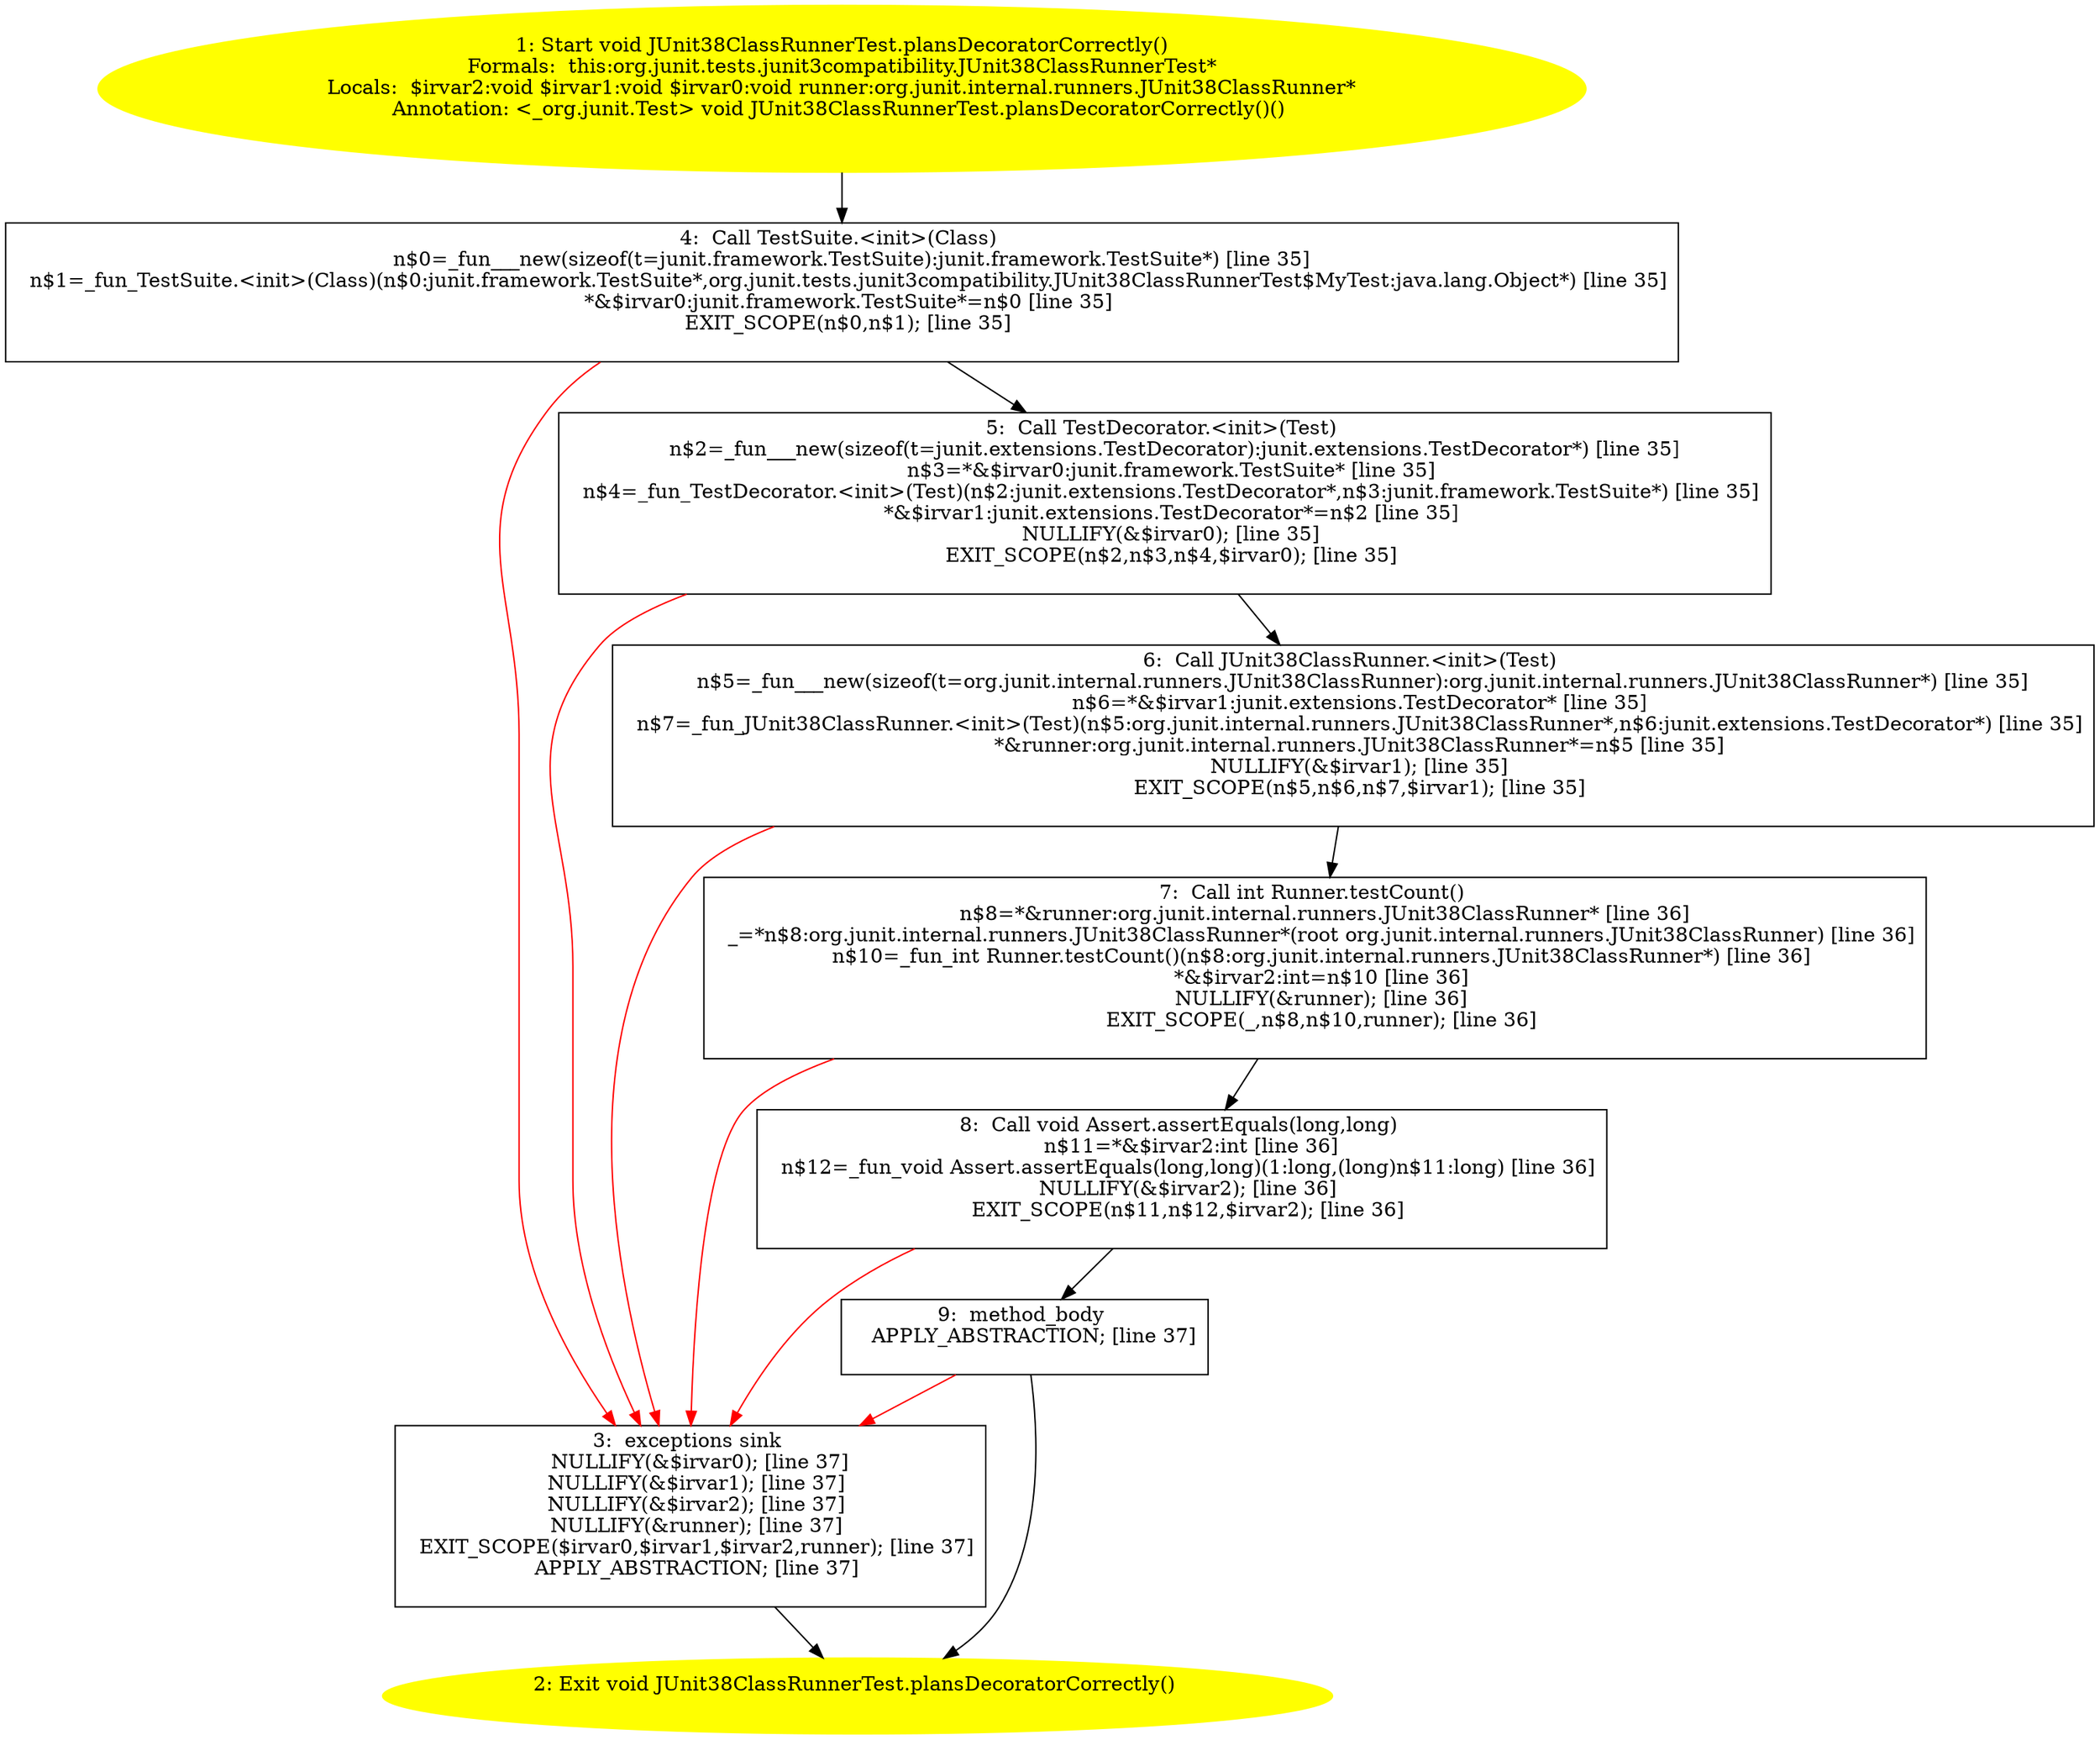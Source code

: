 /* @generated */
digraph cfg {
"org.junit.tests.junit3compatibility.JUnit38ClassRunnerTest.plansDecoratorCorrectly():void.0b02c326a5466c94dcd8a360a873ce30_1" [label="1: Start void JUnit38ClassRunnerTest.plansDecoratorCorrectly()\nFormals:  this:org.junit.tests.junit3compatibility.JUnit38ClassRunnerTest*\nLocals:  $irvar2:void $irvar1:void $irvar0:void runner:org.junit.internal.runners.JUnit38ClassRunner*\nAnnotation: <_org.junit.Test> void JUnit38ClassRunnerTest.plansDecoratorCorrectly()() \n  " color=yellow style=filled]
	

	 "org.junit.tests.junit3compatibility.JUnit38ClassRunnerTest.plansDecoratorCorrectly():void.0b02c326a5466c94dcd8a360a873ce30_1" -> "org.junit.tests.junit3compatibility.JUnit38ClassRunnerTest.plansDecoratorCorrectly():void.0b02c326a5466c94dcd8a360a873ce30_4" ;
"org.junit.tests.junit3compatibility.JUnit38ClassRunnerTest.plansDecoratorCorrectly():void.0b02c326a5466c94dcd8a360a873ce30_2" [label="2: Exit void JUnit38ClassRunnerTest.plansDecoratorCorrectly() \n  " color=yellow style=filled]
	

"org.junit.tests.junit3compatibility.JUnit38ClassRunnerTest.plansDecoratorCorrectly():void.0b02c326a5466c94dcd8a360a873ce30_3" [label="3:  exceptions sink \n   NULLIFY(&$irvar0); [line 37]\n  NULLIFY(&$irvar1); [line 37]\n  NULLIFY(&$irvar2); [line 37]\n  NULLIFY(&runner); [line 37]\n  EXIT_SCOPE($irvar0,$irvar1,$irvar2,runner); [line 37]\n  APPLY_ABSTRACTION; [line 37]\n " shape="box"]
	

	 "org.junit.tests.junit3compatibility.JUnit38ClassRunnerTest.plansDecoratorCorrectly():void.0b02c326a5466c94dcd8a360a873ce30_3" -> "org.junit.tests.junit3compatibility.JUnit38ClassRunnerTest.plansDecoratorCorrectly():void.0b02c326a5466c94dcd8a360a873ce30_2" ;
"org.junit.tests.junit3compatibility.JUnit38ClassRunnerTest.plansDecoratorCorrectly():void.0b02c326a5466c94dcd8a360a873ce30_4" [label="4:  Call TestSuite.<init>(Class) \n   n$0=_fun___new(sizeof(t=junit.framework.TestSuite):junit.framework.TestSuite*) [line 35]\n  n$1=_fun_TestSuite.<init>(Class)(n$0:junit.framework.TestSuite*,org.junit.tests.junit3compatibility.JUnit38ClassRunnerTest$MyTest:java.lang.Object*) [line 35]\n  *&$irvar0:junit.framework.TestSuite*=n$0 [line 35]\n  EXIT_SCOPE(n$0,n$1); [line 35]\n " shape="box"]
	

	 "org.junit.tests.junit3compatibility.JUnit38ClassRunnerTest.plansDecoratorCorrectly():void.0b02c326a5466c94dcd8a360a873ce30_4" -> "org.junit.tests.junit3compatibility.JUnit38ClassRunnerTest.plansDecoratorCorrectly():void.0b02c326a5466c94dcd8a360a873ce30_5" ;
	 "org.junit.tests.junit3compatibility.JUnit38ClassRunnerTest.plansDecoratorCorrectly():void.0b02c326a5466c94dcd8a360a873ce30_4" -> "org.junit.tests.junit3compatibility.JUnit38ClassRunnerTest.plansDecoratorCorrectly():void.0b02c326a5466c94dcd8a360a873ce30_3" [color="red" ];
"org.junit.tests.junit3compatibility.JUnit38ClassRunnerTest.plansDecoratorCorrectly():void.0b02c326a5466c94dcd8a360a873ce30_5" [label="5:  Call TestDecorator.<init>(Test) \n   n$2=_fun___new(sizeof(t=junit.extensions.TestDecorator):junit.extensions.TestDecorator*) [line 35]\n  n$3=*&$irvar0:junit.framework.TestSuite* [line 35]\n  n$4=_fun_TestDecorator.<init>(Test)(n$2:junit.extensions.TestDecorator*,n$3:junit.framework.TestSuite*) [line 35]\n  *&$irvar1:junit.extensions.TestDecorator*=n$2 [line 35]\n  NULLIFY(&$irvar0); [line 35]\n  EXIT_SCOPE(n$2,n$3,n$4,$irvar0); [line 35]\n " shape="box"]
	

	 "org.junit.tests.junit3compatibility.JUnit38ClassRunnerTest.plansDecoratorCorrectly():void.0b02c326a5466c94dcd8a360a873ce30_5" -> "org.junit.tests.junit3compatibility.JUnit38ClassRunnerTest.plansDecoratorCorrectly():void.0b02c326a5466c94dcd8a360a873ce30_6" ;
	 "org.junit.tests.junit3compatibility.JUnit38ClassRunnerTest.plansDecoratorCorrectly():void.0b02c326a5466c94dcd8a360a873ce30_5" -> "org.junit.tests.junit3compatibility.JUnit38ClassRunnerTest.plansDecoratorCorrectly():void.0b02c326a5466c94dcd8a360a873ce30_3" [color="red" ];
"org.junit.tests.junit3compatibility.JUnit38ClassRunnerTest.plansDecoratorCorrectly():void.0b02c326a5466c94dcd8a360a873ce30_6" [label="6:  Call JUnit38ClassRunner.<init>(Test) \n   n$5=_fun___new(sizeof(t=org.junit.internal.runners.JUnit38ClassRunner):org.junit.internal.runners.JUnit38ClassRunner*) [line 35]\n  n$6=*&$irvar1:junit.extensions.TestDecorator* [line 35]\n  n$7=_fun_JUnit38ClassRunner.<init>(Test)(n$5:org.junit.internal.runners.JUnit38ClassRunner*,n$6:junit.extensions.TestDecorator*) [line 35]\n  *&runner:org.junit.internal.runners.JUnit38ClassRunner*=n$5 [line 35]\n  NULLIFY(&$irvar1); [line 35]\n  EXIT_SCOPE(n$5,n$6,n$7,$irvar1); [line 35]\n " shape="box"]
	

	 "org.junit.tests.junit3compatibility.JUnit38ClassRunnerTest.plansDecoratorCorrectly():void.0b02c326a5466c94dcd8a360a873ce30_6" -> "org.junit.tests.junit3compatibility.JUnit38ClassRunnerTest.plansDecoratorCorrectly():void.0b02c326a5466c94dcd8a360a873ce30_7" ;
	 "org.junit.tests.junit3compatibility.JUnit38ClassRunnerTest.plansDecoratorCorrectly():void.0b02c326a5466c94dcd8a360a873ce30_6" -> "org.junit.tests.junit3compatibility.JUnit38ClassRunnerTest.plansDecoratorCorrectly():void.0b02c326a5466c94dcd8a360a873ce30_3" [color="red" ];
"org.junit.tests.junit3compatibility.JUnit38ClassRunnerTest.plansDecoratorCorrectly():void.0b02c326a5466c94dcd8a360a873ce30_7" [label="7:  Call int Runner.testCount() \n   n$8=*&runner:org.junit.internal.runners.JUnit38ClassRunner* [line 36]\n  _=*n$8:org.junit.internal.runners.JUnit38ClassRunner*(root org.junit.internal.runners.JUnit38ClassRunner) [line 36]\n  n$10=_fun_int Runner.testCount()(n$8:org.junit.internal.runners.JUnit38ClassRunner*) [line 36]\n  *&$irvar2:int=n$10 [line 36]\n  NULLIFY(&runner); [line 36]\n  EXIT_SCOPE(_,n$8,n$10,runner); [line 36]\n " shape="box"]
	

	 "org.junit.tests.junit3compatibility.JUnit38ClassRunnerTest.plansDecoratorCorrectly():void.0b02c326a5466c94dcd8a360a873ce30_7" -> "org.junit.tests.junit3compatibility.JUnit38ClassRunnerTest.plansDecoratorCorrectly():void.0b02c326a5466c94dcd8a360a873ce30_8" ;
	 "org.junit.tests.junit3compatibility.JUnit38ClassRunnerTest.plansDecoratorCorrectly():void.0b02c326a5466c94dcd8a360a873ce30_7" -> "org.junit.tests.junit3compatibility.JUnit38ClassRunnerTest.plansDecoratorCorrectly():void.0b02c326a5466c94dcd8a360a873ce30_3" [color="red" ];
"org.junit.tests.junit3compatibility.JUnit38ClassRunnerTest.plansDecoratorCorrectly():void.0b02c326a5466c94dcd8a360a873ce30_8" [label="8:  Call void Assert.assertEquals(long,long) \n   n$11=*&$irvar2:int [line 36]\n  n$12=_fun_void Assert.assertEquals(long,long)(1:long,(long)n$11:long) [line 36]\n  NULLIFY(&$irvar2); [line 36]\n  EXIT_SCOPE(n$11,n$12,$irvar2); [line 36]\n " shape="box"]
	

	 "org.junit.tests.junit3compatibility.JUnit38ClassRunnerTest.plansDecoratorCorrectly():void.0b02c326a5466c94dcd8a360a873ce30_8" -> "org.junit.tests.junit3compatibility.JUnit38ClassRunnerTest.plansDecoratorCorrectly():void.0b02c326a5466c94dcd8a360a873ce30_9" ;
	 "org.junit.tests.junit3compatibility.JUnit38ClassRunnerTest.plansDecoratorCorrectly():void.0b02c326a5466c94dcd8a360a873ce30_8" -> "org.junit.tests.junit3compatibility.JUnit38ClassRunnerTest.plansDecoratorCorrectly():void.0b02c326a5466c94dcd8a360a873ce30_3" [color="red" ];
"org.junit.tests.junit3compatibility.JUnit38ClassRunnerTest.plansDecoratorCorrectly():void.0b02c326a5466c94dcd8a360a873ce30_9" [label="9:  method_body \n   APPLY_ABSTRACTION; [line 37]\n " shape="box"]
	

	 "org.junit.tests.junit3compatibility.JUnit38ClassRunnerTest.plansDecoratorCorrectly():void.0b02c326a5466c94dcd8a360a873ce30_9" -> "org.junit.tests.junit3compatibility.JUnit38ClassRunnerTest.plansDecoratorCorrectly():void.0b02c326a5466c94dcd8a360a873ce30_2" ;
	 "org.junit.tests.junit3compatibility.JUnit38ClassRunnerTest.plansDecoratorCorrectly():void.0b02c326a5466c94dcd8a360a873ce30_9" -> "org.junit.tests.junit3compatibility.JUnit38ClassRunnerTest.plansDecoratorCorrectly():void.0b02c326a5466c94dcd8a360a873ce30_3" [color="red" ];
}
